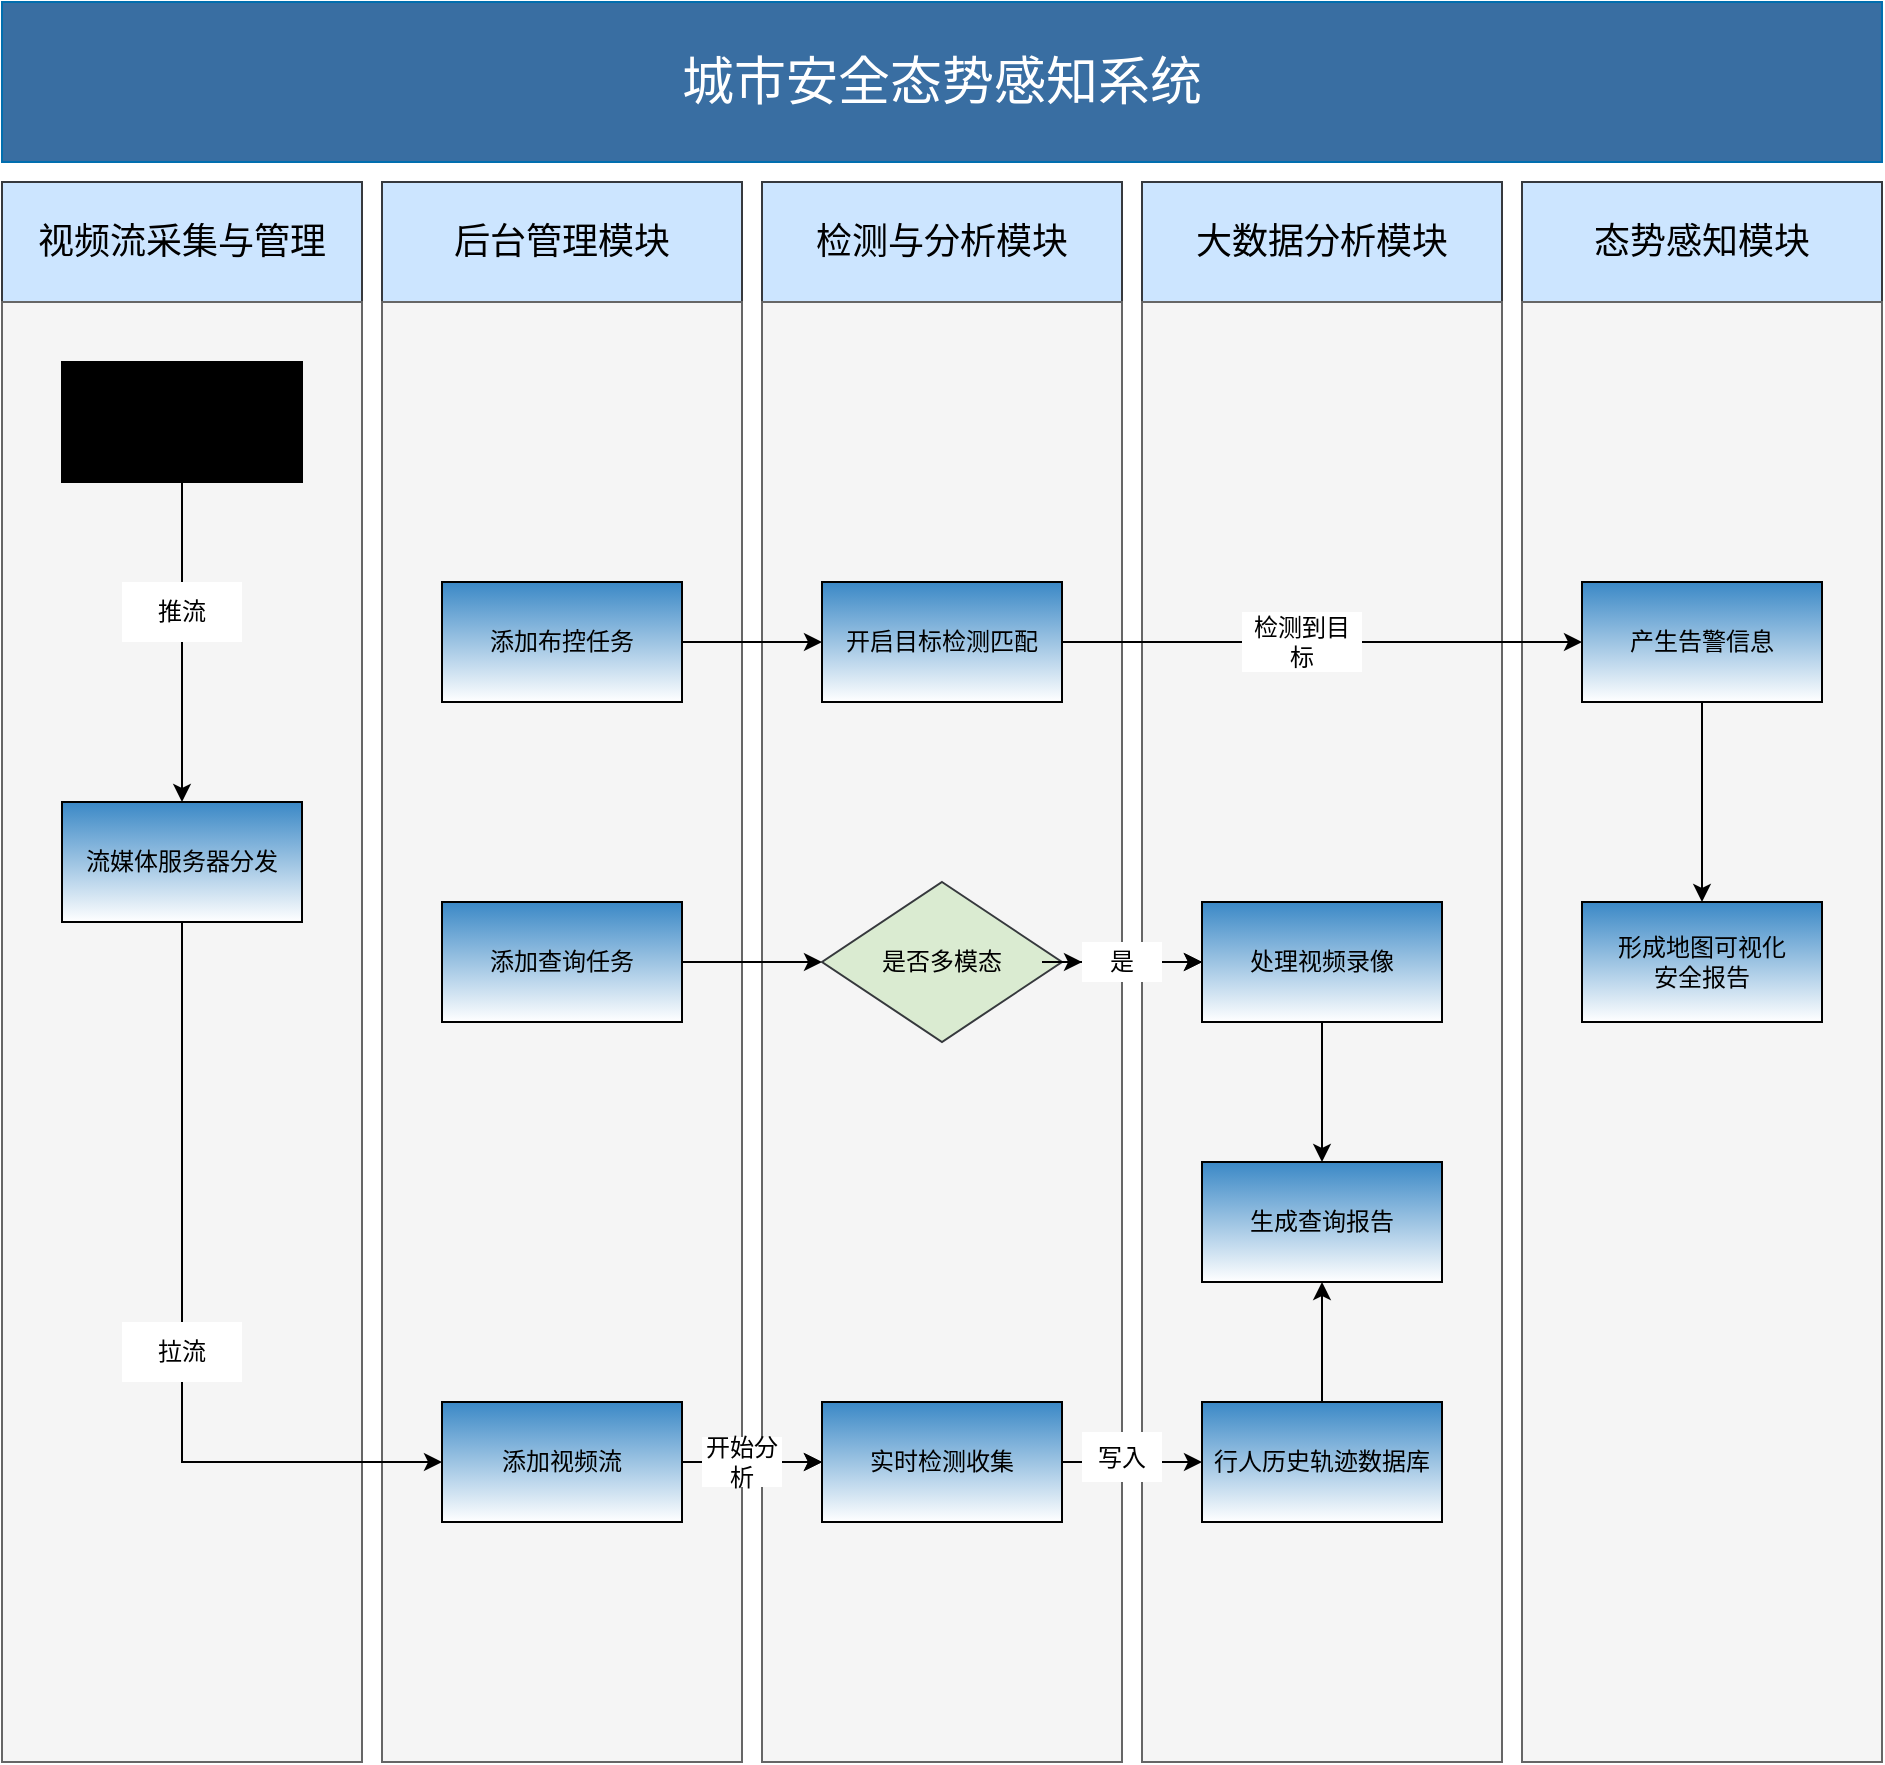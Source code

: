 <mxfile version="26.2.6">
  <diagram name="Page-1" id="74e2e168-ea6b-b213-b513-2b3c1d86103e">
    <mxGraphModel dx="914" dy="869" grid="1" gridSize="10" guides="1" tooltips="1" connect="1" arrows="1" fold="1" page="1" pageScale="1" pageWidth="1100" pageHeight="850" background="#ffffff" math="0" shadow="0">
      <root>
        <mxCell id="0" />
        <mxCell id="1" parent="0" />
        <mxCell id="qfnQuLsDxOdEgcA0F3du-4" value="&lt;font style=&quot;font-size: 26px;&quot;&gt;城市安全态势感知系统&lt;/font&gt;" style="rounded=0;whiteSpace=wrap;html=1;fillColor=light-dark(#396ea2, #7dbeff);strokeColor=#006EAF;fontColor=#ffffff;" vertex="1" parent="1">
          <mxGeometry x="80" y="40" width="940" height="80" as="geometry" />
        </mxCell>
        <mxCell id="qfnQuLsDxOdEgcA0F3du-13" value="&lt;font style=&quot;font-size: 18px;&quot;&gt;视频流采集与管理&lt;/font&gt;" style="rounded=0;whiteSpace=wrap;html=1;fillColor=#cce5ff;strokeColor=#36393d;" vertex="1" parent="1">
          <mxGeometry x="80" y="130" width="180" height="60" as="geometry" />
        </mxCell>
        <mxCell id="qfnQuLsDxOdEgcA0F3du-14" value="&lt;font style=&quot;font-size: 18px;&quot;&gt;检测与分析模块&lt;/font&gt;" style="rounded=0;whiteSpace=wrap;html=1;fillColor=#cce5ff;strokeColor=#36393d;" vertex="1" parent="1">
          <mxGeometry x="460" y="130" width="180" height="60" as="geometry" />
        </mxCell>
        <mxCell id="qfnQuLsDxOdEgcA0F3du-15" value="大数据分析模块" style="rounded=0;whiteSpace=wrap;html=1;fillColor=#cce5ff;strokeColor=#36393d;fontSize=18;container=0;" vertex="1" parent="1">
          <mxGeometry x="650" y="130" width="180" height="60" as="geometry" />
        </mxCell>
        <mxCell id="qfnQuLsDxOdEgcA0F3du-16" value="&lt;span style=&quot;font-size: 18px;&quot;&gt;态势感知模块&lt;/span&gt;" style="rounded=0;whiteSpace=wrap;html=1;fillColor=#cce5ff;strokeColor=#36393d;" vertex="1" parent="1">
          <mxGeometry x="840" y="130" width="180" height="60" as="geometry" />
        </mxCell>
        <mxCell id="qfnQuLsDxOdEgcA0F3du-17" value="&lt;font style=&quot;font-size: 18px;&quot;&gt;后台管理模块&lt;/font&gt;" style="rounded=0;whiteSpace=wrap;html=1;fillColor=#cce5ff;strokeColor=#36393d;" vertex="1" parent="1">
          <mxGeometry x="270" y="130" width="180" height="60" as="geometry" />
        </mxCell>
        <mxCell id="qfnQuLsDxOdEgcA0F3du-18" value="" style="rounded=0;whiteSpace=wrap;html=1;fillColor=#f5f5f5;strokeColor=#666666;fontColor=#333333;" vertex="1" parent="1">
          <mxGeometry x="80" y="190" width="180" height="730" as="geometry" />
        </mxCell>
        <mxCell id="qfnQuLsDxOdEgcA0F3du-19" value="" style="rounded=0;whiteSpace=wrap;html=1;fillColor=#f5f5f5;strokeColor=#666666;fontColor=#333333;" vertex="1" parent="1">
          <mxGeometry x="460" y="190" width="180" height="730" as="geometry" />
        </mxCell>
        <mxCell id="qfnQuLsDxOdEgcA0F3du-20" value="" style="rounded=0;whiteSpace=wrap;html=1;fillColor=#f5f5f5;fontColor=#333333;strokeColor=#666666;" vertex="1" parent="1">
          <mxGeometry x="650" y="190" width="180" height="730" as="geometry" />
        </mxCell>
        <mxCell id="qfnQuLsDxOdEgcA0F3du-21" value="" style="rounded=0;whiteSpace=wrap;html=1;fillColor=#f5f5f5;fontColor=#333333;strokeColor=#666666;" vertex="1" parent="1">
          <mxGeometry x="840" y="190" width="180" height="730" as="geometry" />
        </mxCell>
        <mxCell id="qfnQuLsDxOdEgcA0F3du-22" value="" style="rounded=0;whiteSpace=wrap;html=1;fillColor=#f5f5f5;fontColor=#333333;strokeColor=#666666;" vertex="1" parent="1">
          <mxGeometry x="270" y="190" width="180" height="730" as="geometry" />
        </mxCell>
        <mxCell id="qfnQuLsDxOdEgcA0F3du-36" value="" style="edgeStyle=orthogonalEdgeStyle;rounded=0;orthogonalLoop=1;jettySize=auto;html=1;" edge="1" parent="1" source="qfnQuLsDxOdEgcA0F3du-34" target="qfnQuLsDxOdEgcA0F3du-35">
          <mxGeometry relative="1" as="geometry" />
        </mxCell>
        <mxCell id="qfnQuLsDxOdEgcA0F3du-34" value="摄像头接入网络" style="rounded=0;whiteSpace=wrap;html=1;gradientColor=light-dark(#3A88C6,#EDEDED);gradientDirection=north;" vertex="1" parent="1">
          <mxGeometry x="110" y="220" width="120" height="60" as="geometry" />
        </mxCell>
        <mxCell id="qfnQuLsDxOdEgcA0F3du-44" style="edgeStyle=orthogonalEdgeStyle;rounded=0;orthogonalLoop=1;jettySize=auto;html=1;entryX=0;entryY=0.5;entryDx=0;entryDy=0;" edge="1" parent="1" source="qfnQuLsDxOdEgcA0F3du-35" target="qfnQuLsDxOdEgcA0F3du-42">
          <mxGeometry relative="1" as="geometry">
            <Array as="points">
              <mxPoint x="170" y="770" />
            </Array>
          </mxGeometry>
        </mxCell>
        <mxCell id="qfnQuLsDxOdEgcA0F3du-35" value="流媒体服务器分发" style="whiteSpace=wrap;html=1;rounded=0;gradientColor=#3A88C6;gradientDirection=north;" vertex="1" parent="1">
          <mxGeometry x="110" y="440" width="120" height="60" as="geometry" />
        </mxCell>
        <mxCell id="qfnQuLsDxOdEgcA0F3du-37" value="推流" style="text;html=1;align=center;verticalAlign=middle;whiteSpace=wrap;rounded=0;fillColor=default;" vertex="1" parent="1">
          <mxGeometry x="140" y="330" width="60" height="30" as="geometry" />
        </mxCell>
        <mxCell id="qfnQuLsDxOdEgcA0F3du-106" style="edgeStyle=orthogonalEdgeStyle;rounded=0;orthogonalLoop=1;jettySize=auto;html=1;entryX=0;entryY=0.5;entryDx=0;entryDy=0;" edge="1" parent="1" source="qfnQuLsDxOdEgcA0F3du-42" target="qfnQuLsDxOdEgcA0F3du-59">
          <mxGeometry relative="1" as="geometry" />
        </mxCell>
        <mxCell id="qfnQuLsDxOdEgcA0F3du-42" value="添加视频流" style="rounded=0;whiteSpace=wrap;html=1;gradientColor=#3A88C6;gradientDirection=north;" vertex="1" parent="1">
          <mxGeometry x="300" y="740" width="120" height="60" as="geometry" />
        </mxCell>
        <mxCell id="qfnQuLsDxOdEgcA0F3du-69" style="edgeStyle=orthogonalEdgeStyle;rounded=0;orthogonalLoop=1;jettySize=auto;html=1;entryX=0;entryY=0.5;entryDx=0;entryDy=0;" edge="1" parent="1" source="qfnQuLsDxOdEgcA0F3du-48" target="qfnQuLsDxOdEgcA0F3du-68">
          <mxGeometry relative="1" as="geometry" />
        </mxCell>
        <mxCell id="qfnQuLsDxOdEgcA0F3du-48" value="添加布控任务" style="rounded=0;whiteSpace=wrap;html=1;gradientColor=#3A88C6;gradientDirection=north;" vertex="1" parent="1">
          <mxGeometry x="300" y="330" width="120" height="60" as="geometry" />
        </mxCell>
        <mxCell id="qfnQuLsDxOdEgcA0F3du-66" value="" style="edgeStyle=orthogonalEdgeStyle;rounded=0;orthogonalLoop=1;jettySize=auto;html=1;" edge="1" parent="1" source="qfnQuLsDxOdEgcA0F3du-59" target="qfnQuLsDxOdEgcA0F3du-65">
          <mxGeometry relative="1" as="geometry" />
        </mxCell>
        <mxCell id="qfnQuLsDxOdEgcA0F3du-59" value="实时检测收集" style="rounded=0;whiteSpace=wrap;html=1;gradientColor=#3A88C6;gradientDirection=north;" vertex="1" parent="1">
          <mxGeometry x="490" y="740" width="120" height="60" as="geometry" />
        </mxCell>
        <mxCell id="qfnQuLsDxOdEgcA0F3du-98" style="edgeStyle=orthogonalEdgeStyle;rounded=0;orthogonalLoop=1;jettySize=auto;html=1;" edge="1" parent="1" source="qfnQuLsDxOdEgcA0F3du-65" target="qfnQuLsDxOdEgcA0F3du-96">
          <mxGeometry relative="1" as="geometry" />
        </mxCell>
        <mxCell id="qfnQuLsDxOdEgcA0F3du-65" value="行人历史轨迹数据库" style="rounded=0;whiteSpace=wrap;html=1;gradientColor=#3A88C6;gradientDirection=north;" vertex="1" parent="1">
          <mxGeometry x="680" y="740" width="120" height="60" as="geometry" />
        </mxCell>
        <mxCell id="qfnQuLsDxOdEgcA0F3du-94" style="edgeStyle=orthogonalEdgeStyle;rounded=0;orthogonalLoop=1;jettySize=auto;html=1;entryX=0;entryY=0.5;entryDx=0;entryDy=0;" edge="1" parent="1" source="qfnQuLsDxOdEgcA0F3du-68" target="qfnQuLsDxOdEgcA0F3du-91">
          <mxGeometry relative="1" as="geometry" />
        </mxCell>
        <mxCell id="qfnQuLsDxOdEgcA0F3du-68" value="开启目标检测匹配" style="rounded=0;whiteSpace=wrap;html=1;gradientColor=#3A88C6;gradientDirection=north;" vertex="1" parent="1">
          <mxGeometry x="490" y="330" width="120" height="60" as="geometry" />
        </mxCell>
        <mxCell id="qfnQuLsDxOdEgcA0F3du-78" style="edgeStyle=orthogonalEdgeStyle;rounded=0;orthogonalLoop=1;jettySize=auto;html=1;" edge="1" parent="1" source="qfnQuLsDxOdEgcA0F3du-73">
          <mxGeometry relative="1" as="geometry">
            <mxPoint x="490" y="520" as="targetPoint" />
          </mxGeometry>
        </mxCell>
        <mxCell id="qfnQuLsDxOdEgcA0F3du-73" value="添加查询任务" style="rounded=0;whiteSpace=wrap;html=1;gradientColor=#3A88C6;gradientDirection=north;" vertex="1" parent="1">
          <mxGeometry x="300" y="490" width="120" height="60" as="geometry" />
        </mxCell>
        <mxCell id="qfnQuLsDxOdEgcA0F3du-83" style="edgeStyle=orthogonalEdgeStyle;rounded=0;orthogonalLoop=1;jettySize=auto;html=1;entryX=0;entryY=0.5;entryDx=0;entryDy=0;" edge="1" parent="1" source="qfnQuLsDxOdEgcA0F3du-84" target="qfnQuLsDxOdEgcA0F3du-82">
          <mxGeometry relative="1" as="geometry" />
        </mxCell>
        <mxCell id="qfnQuLsDxOdEgcA0F3du-89" style="edgeStyle=orthogonalEdgeStyle;rounded=0;orthogonalLoop=1;jettySize=auto;html=1;entryX=0;entryY=0.5;entryDx=0;entryDy=0;" edge="1" parent="1" source="qfnQuLsDxOdEgcA0F3du-84" target="qfnQuLsDxOdEgcA0F3du-82">
          <mxGeometry relative="1" as="geometry" />
        </mxCell>
        <mxCell id="qfnQuLsDxOdEgcA0F3du-79" value="是否多模态" style="rhombus;whiteSpace=wrap;html=1;fillColor=#DAEBD1;strokeColor=#36393d;" vertex="1" parent="1">
          <mxGeometry x="490" y="480" width="120" height="80" as="geometry" />
        </mxCell>
        <mxCell id="qfnQuLsDxOdEgcA0F3du-97" style="edgeStyle=orthogonalEdgeStyle;rounded=0;orthogonalLoop=1;jettySize=auto;html=1;entryX=0.5;entryY=0;entryDx=0;entryDy=0;" edge="1" parent="1" source="qfnQuLsDxOdEgcA0F3du-82" target="qfnQuLsDxOdEgcA0F3du-96">
          <mxGeometry relative="1" as="geometry" />
        </mxCell>
        <mxCell id="qfnQuLsDxOdEgcA0F3du-82" value="处理视频录像" style="rounded=0;whiteSpace=wrap;html=1;gradientColor=#3A88C6;gradientDirection=north;" vertex="1" parent="1">
          <mxGeometry x="680" y="490" width="120" height="60" as="geometry" />
        </mxCell>
        <mxCell id="qfnQuLsDxOdEgcA0F3du-90" value="形成&lt;span style=&quot;color: light-dark(rgb(0, 0, 0), rgb(255, 255, 255)); background-color: transparent;&quot;&gt;地图可视化&lt;/span&gt;&lt;div&gt;&lt;span style=&quot;background-color: transparent; color: light-dark(rgb(0, 0, 0), rgb(255, 255, 255));&quot;&gt;安全报告&lt;/span&gt;&lt;/div&gt;" style="rounded=0;whiteSpace=wrap;html=1;gradientColor=#3A88C6;gradientDirection=north;" vertex="1" parent="1">
          <mxGeometry x="870" y="490" width="120" height="60" as="geometry" />
        </mxCell>
        <mxCell id="qfnQuLsDxOdEgcA0F3du-95" style="edgeStyle=orthogonalEdgeStyle;rounded=0;orthogonalLoop=1;jettySize=auto;html=1;entryX=0.5;entryY=0;entryDx=0;entryDy=0;" edge="1" parent="1" source="qfnQuLsDxOdEgcA0F3du-91" target="qfnQuLsDxOdEgcA0F3du-90">
          <mxGeometry relative="1" as="geometry" />
        </mxCell>
        <mxCell id="qfnQuLsDxOdEgcA0F3du-91" value="产生告警信息" style="rounded=0;whiteSpace=wrap;html=1;gradientColor=#3A88C6;gradientDirection=north;" vertex="1" parent="1">
          <mxGeometry x="870" y="330" width="120" height="60" as="geometry" />
        </mxCell>
        <mxCell id="qfnQuLsDxOdEgcA0F3du-92" value="" style="edgeStyle=orthogonalEdgeStyle;rounded=0;orthogonalLoop=1;jettySize=auto;html=1;entryX=0;entryY=0.5;entryDx=0;entryDy=0;" edge="1" parent="1" source="qfnQuLsDxOdEgcA0F3du-79" target="qfnQuLsDxOdEgcA0F3du-84">
          <mxGeometry relative="1" as="geometry">
            <mxPoint x="610" y="520" as="sourcePoint" />
            <mxPoint x="680" y="520" as="targetPoint" />
          </mxGeometry>
        </mxCell>
        <mxCell id="qfnQuLsDxOdEgcA0F3du-84" value="是" style="text;html=1;align=center;verticalAlign=middle;whiteSpace=wrap;rounded=0;aspect=fixed;fillColor=default;" vertex="1" parent="1">
          <mxGeometry x="620" y="510" width="40" height="20" as="geometry" />
        </mxCell>
        <mxCell id="qfnQuLsDxOdEgcA0F3du-96" value="生成查询报告" style="rounded=0;whiteSpace=wrap;html=1;gradientColor=#3A88C6;gradientDirection=north;" vertex="1" parent="1">
          <mxGeometry x="680" y="620" width="120" height="60" as="geometry" />
        </mxCell>
        <mxCell id="qfnQuLsDxOdEgcA0F3du-101" value="拉流" style="text;html=1;align=center;verticalAlign=middle;whiteSpace=wrap;rounded=0;fillColor=default;" vertex="1" parent="1">
          <mxGeometry x="140" y="700" width="60" height="30" as="geometry" />
        </mxCell>
        <mxCell id="qfnQuLsDxOdEgcA0F3du-102" value="写入" style="text;html=1;align=center;verticalAlign=middle;whiteSpace=wrap;rounded=0;fillColor=default;" vertex="1" parent="1">
          <mxGeometry x="620" y="755" width="40" height="25" as="geometry" />
        </mxCell>
        <mxCell id="qfnQuLsDxOdEgcA0F3du-105" style="edgeStyle=orthogonalEdgeStyle;rounded=0;orthogonalLoop=1;jettySize=auto;html=1;exitX=0;exitY=0.5;exitDx=0;exitDy=0;entryX=0;entryY=0.5;entryDx=0;entryDy=0;" edge="1" parent="1" source="qfnQuLsDxOdEgcA0F3du-103" target="qfnQuLsDxOdEgcA0F3du-59">
          <mxGeometry relative="1" as="geometry">
            <Array as="points">
              <mxPoint x="460" y="770" />
              <mxPoint x="460" y="770" />
            </Array>
          </mxGeometry>
        </mxCell>
        <mxCell id="qfnQuLsDxOdEgcA0F3du-103" value="开始分析" style="text;html=1;align=center;verticalAlign=middle;whiteSpace=wrap;rounded=0;fillColor=default;" vertex="1" parent="1">
          <mxGeometry x="430" y="757.5" width="40" height="25" as="geometry" />
        </mxCell>
        <mxCell id="qfnQuLsDxOdEgcA0F3du-107" value="检测到目标" style="text;html=1;align=center;verticalAlign=middle;whiteSpace=wrap;rounded=0;fillColor=default;" vertex="1" parent="1">
          <mxGeometry x="700" y="345" width="60" height="30" as="geometry" />
        </mxCell>
      </root>
    </mxGraphModel>
  </diagram>
</mxfile>
